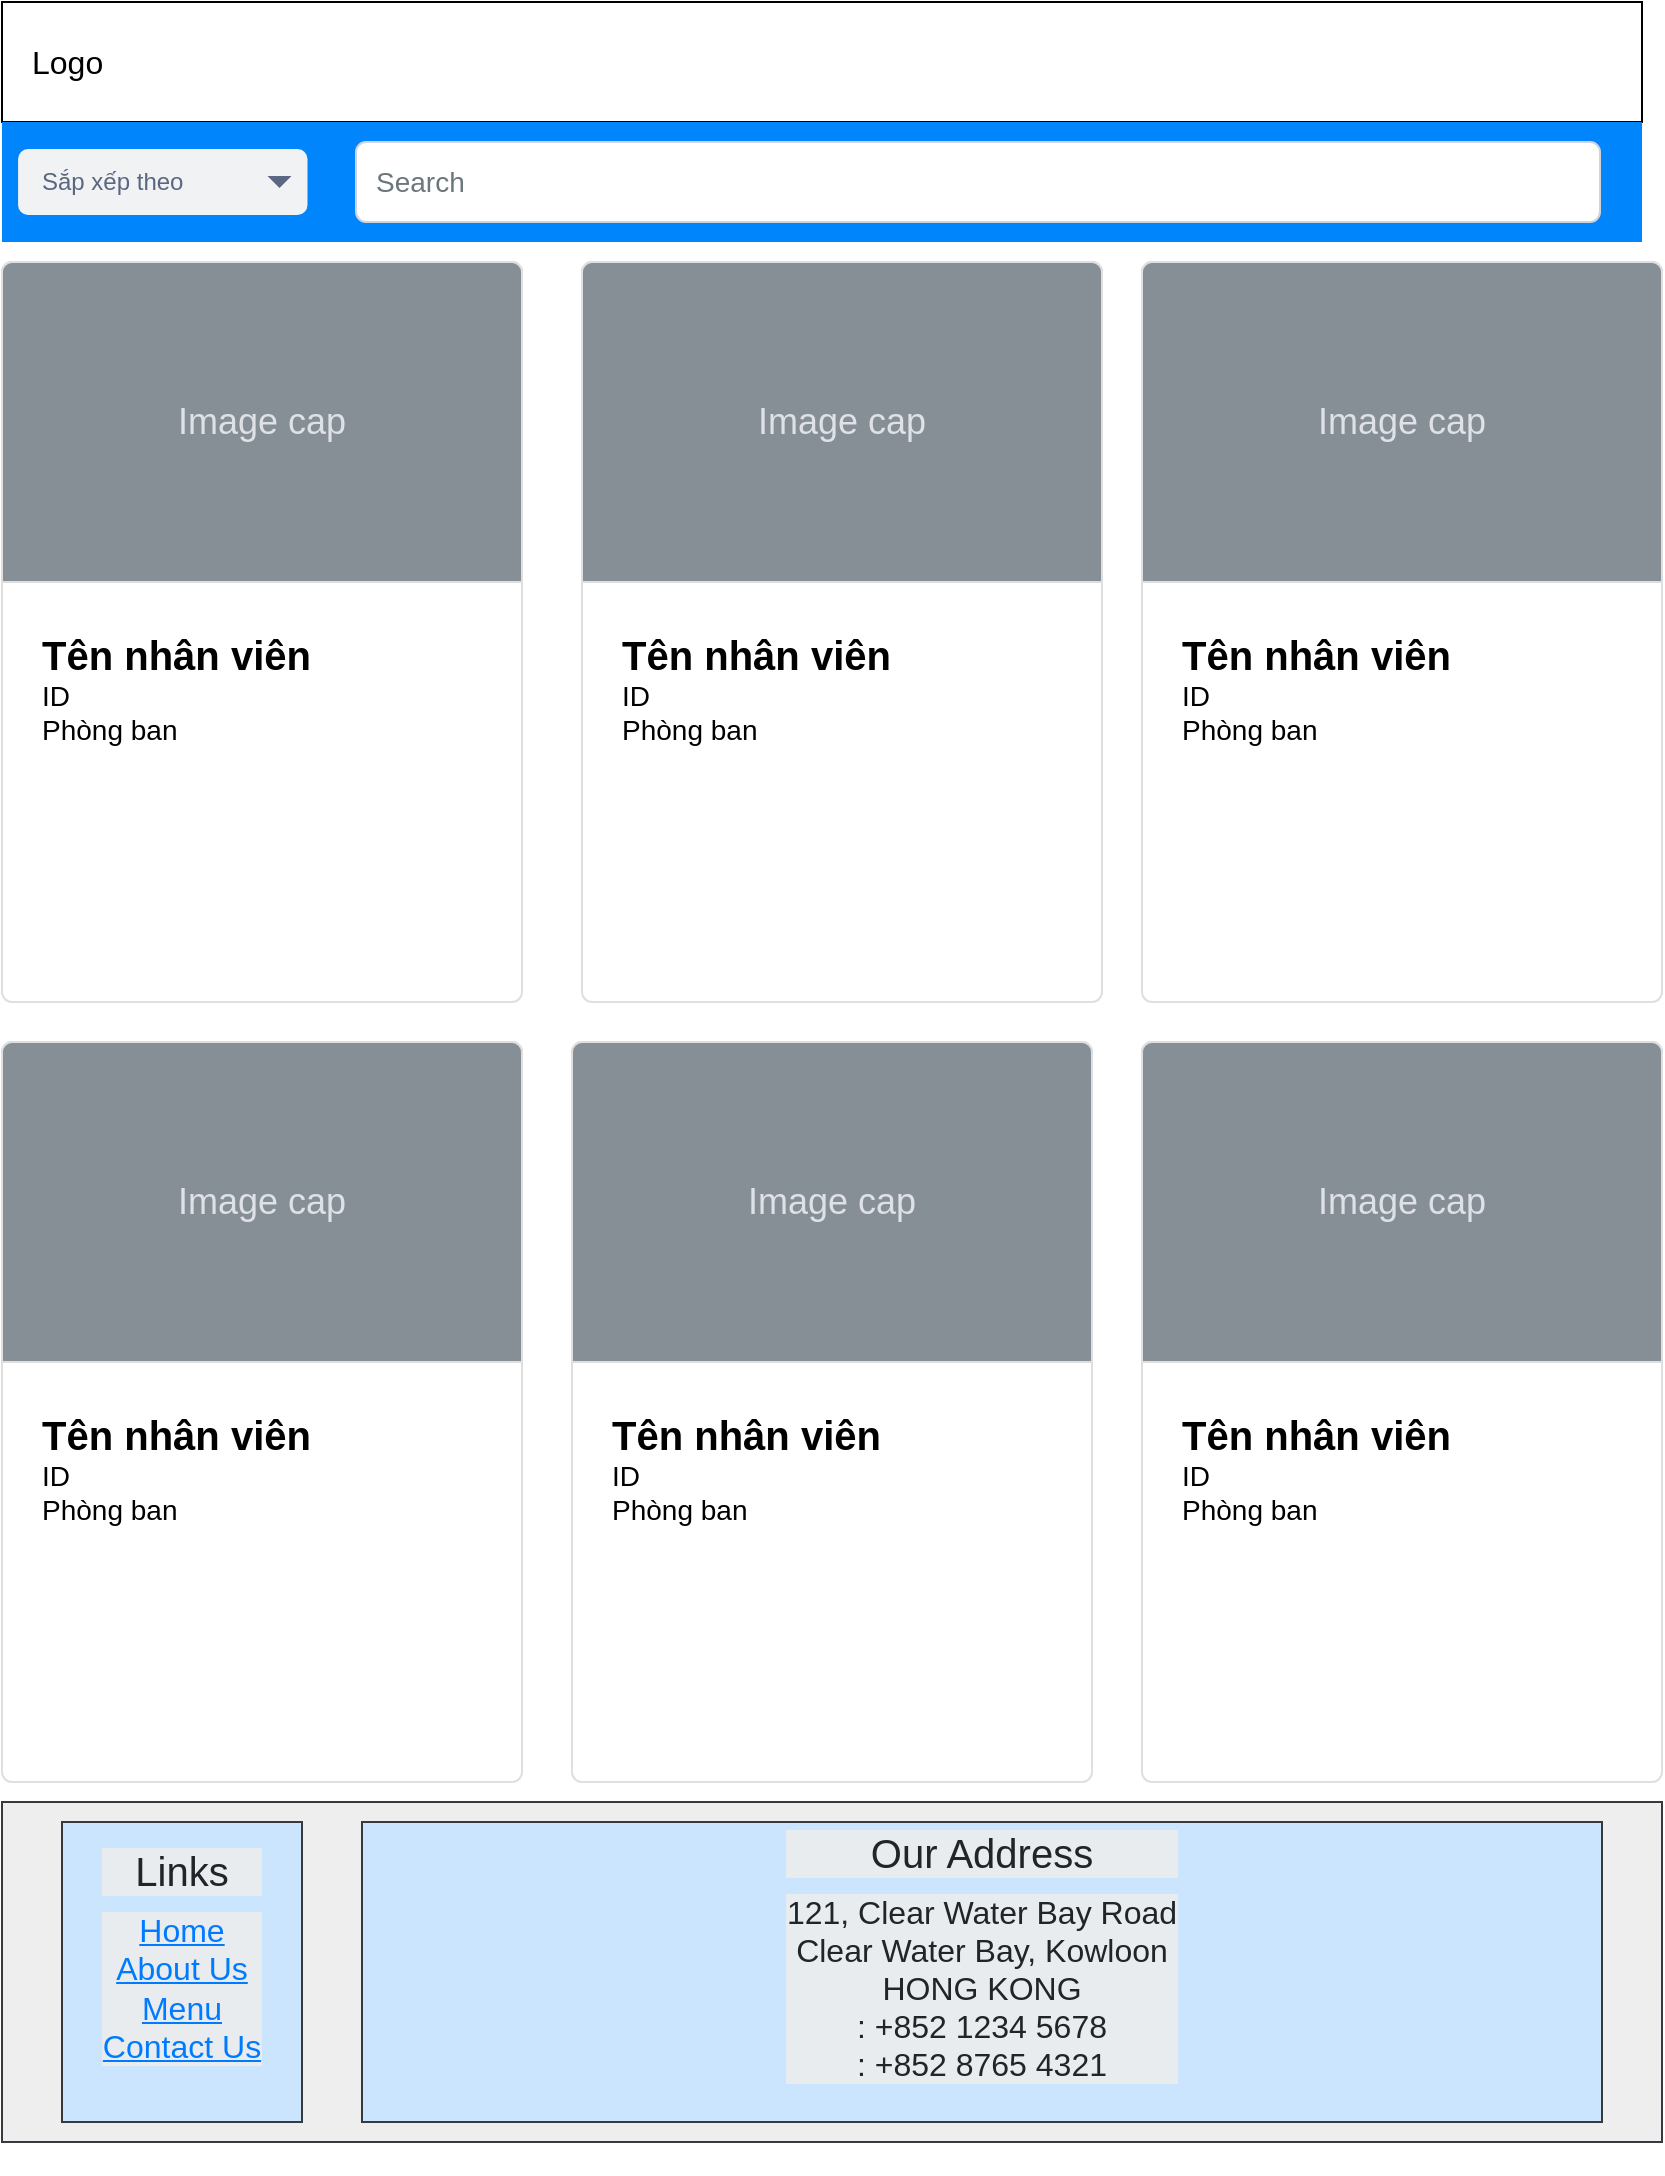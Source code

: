 <mxfile>
    <diagram id="17TiUcdI1liMfUoA8DAE" name="Nhân viên-page">
        <mxGraphModel dx="2021" dy="582" grid="1" gridSize="10" guides="1" tooltips="1" connect="1" arrows="1" fold="1" page="1" pageScale="1" pageWidth="850" pageHeight="1100" math="0" shadow="0">
            <root>
                <mxCell id="0"/>
                <mxCell id="1" parent="0"/>
                <mxCell id="12" value="" style="strokeWidth=1;shadow=0;dashed=0;align=center;html=1;shape=mxgraph.mockup.navigation.anchor;fontSize=17;fontColor=#008cff;fontStyle=1;" parent="1" vertex="1">
                    <mxGeometry x="260" y="130" width="60" height="30" as="geometry"/>
                </mxCell>
                <mxCell id="16" value="Logo" style="html=1;shadow=0;dashed=0;fontSize=16;align=left;spacing=15;" parent="1" vertex="1">
                    <mxGeometry x="-180" y="30" width="820" height="60" as="geometry"/>
                </mxCell>
                <mxCell id="17" value="Nhân viên" style="fillColor=none;strokeColor=none;fontSize=14;fontColor=#ffffff;align=center;" parent="16" vertex="1">
                    <mxGeometry width="70" height="40" relative="1" as="geometry">
                        <mxPoint x="70" y="10" as="offset"/>
                    </mxGeometry>
                </mxCell>
                <mxCell id="18" value="Phòng ban" style="fillColor=none;strokeColor=none;fontSize=14;fontColor=#FFFFFF;align=center;" parent="16" vertex="1">
                    <mxGeometry width="70" height="40" relative="1" as="geometry">
                        <mxPoint x="160" y="10" as="offset"/>
                    </mxGeometry>
                </mxCell>
                <mxCell id="19" value="Bảng lương" style="fillColor=none;strokeColor=none;fontSize=14;fontColor=#FFFFFF;align=center;spacingRight=0;" parent="16" vertex="1">
                    <mxGeometry width="80" height="40" relative="1" as="geometry">
                        <mxPoint x="240" y="10" as="offset"/>
                    </mxGeometry>
                </mxCell>
                <mxCell id="23" value="" style="html=1;shadow=0;dashed=0;fillColor=#0085FC;strokeColor=none;fontSize=16;fontColor=#ffffff;align=left;spacing=15;" vertex="1" parent="1">
                    <mxGeometry x="-180" y="90" width="820" height="60" as="geometry"/>
                </mxCell>
                <mxCell id="29" value="Search" style="html=1;shadow=0;dashed=0;shape=mxgraph.bootstrap.rrect;rSize=5;fontSize=14;fontColor=#6C767D;strokeColor=#CED4DA;fillColor=#ffffff;align=left;spacing=10;" vertex="1" parent="23">
                    <mxGeometry x="1" width="622" height="40" relative="1" as="geometry">
                        <mxPoint x="-643" y="10" as="offset"/>
                    </mxGeometry>
                </mxCell>
                <mxCell id="30" value="Sắp xếp theo" style="rounded=1;fillColor=#F1F2F4;strokeColor=none;html=1;fontColor=#596780;align=left;fontSize=12;spacingLeft=10;sketch=0;" vertex="1" parent="23">
                    <mxGeometry x="8.039" y="13.5" width="144.706" height="33" as="geometry"/>
                </mxCell>
                <mxCell id="31" value="" style="shape=triangle;direction=south;fillColor=#596780;strokeColor=none;html=1;sketch=0;" vertex="1" parent="30">
                    <mxGeometry x="1" y="0.5" width="12" height="6" relative="1" as="geometry">
                        <mxPoint x="-20" y="-3" as="offset"/>
                    </mxGeometry>
                </mxCell>
                <mxCell id="32" value="&lt;span style=&quot;font-size: 20px&quot;&gt;&lt;b&gt;Tên nhân viên&lt;br&gt;&lt;/b&gt;&lt;/span&gt;ID&lt;br&gt;Phòng ban" style="html=1;shadow=0;dashed=0;shape=mxgraph.bootstrap.rrect;rSize=5;strokeColor=#DFDFDF;html=1;whiteSpace=wrap;fillColor=#ffffff;fontColor=#000000;verticalAlign=top;align=left;spacing=20;spacingBottom=0;fontSize=14;spacingTop=160;" vertex="1" parent="1">
                    <mxGeometry width="260" height="370" relative="1" as="geometry">
                        <mxPoint x="-180" y="160" as="offset"/>
                    </mxGeometry>
                </mxCell>
                <mxCell id="33" value="Image cap" style="html=1;shadow=0;dashed=0;shape=mxgraph.bootstrap.topButton;rSize=5;perimeter=none;whiteSpace=wrap;fillColor=#868E96;strokeColor=#DFDFDF;fontColor=#DEE2E6;resizeWidth=1;fontSize=18;" vertex="1" parent="32">
                    <mxGeometry width="260" height="160" relative="1" as="geometry"/>
                </mxCell>
                <mxCell id="47" value="" style="rounded=0;whiteSpace=wrap;html=1;fillColor=#eeeeee;strokeColor=#36393d;" vertex="1" parent="1">
                    <mxGeometry x="-180" y="930" width="830" height="170" as="geometry"/>
                </mxCell>
                <mxCell id="48" value="&lt;h5 style=&quot;box-sizing: border-box ; margin-top: 0px ; margin-bottom: 0.5rem ; font-weight: 500 ; line-height: 1.2 ; font-size: 1.25rem ; color: rgb(33 , 37 , 41) ; font-family: , &amp;#34;blinkmacsystemfont&amp;#34; , &amp;#34;segoe ui&amp;#34; , &amp;#34;roboto&amp;#34; , &amp;#34;helvetica neue&amp;#34; , &amp;#34;arial&amp;#34; , &amp;#34;noto sans&amp;#34; , &amp;#34;liberation sans&amp;#34; , sans-serif , &amp;#34;apple color emoji&amp;#34; , &amp;#34;segoe ui emoji&amp;#34; , &amp;#34;segoe ui symbol&amp;#34; , &amp;#34;noto color emoji&amp;#34; ; background-color: rgb(233 , 236 , 239)&quot;&gt;Links&lt;/h5&gt;&lt;ul class=&quot;list-unstyled&quot; style=&quot;box-sizing: border-box ; margin-top: 0px ; margin-bottom: 1rem ; padding-left: 0px ; list-style: none ; color: rgb(33 , 37 , 41) ; font-family: , &amp;#34;blinkmacsystemfont&amp;#34; , &amp;#34;segoe ui&amp;#34; , &amp;#34;roboto&amp;#34; , &amp;#34;helvetica neue&amp;#34; , &amp;#34;arial&amp;#34; , &amp;#34;noto sans&amp;#34; , &amp;#34;liberation sans&amp;#34; , sans-serif , &amp;#34;apple color emoji&amp;#34; , &amp;#34;segoe ui emoji&amp;#34; , &amp;#34;segoe ui symbol&amp;#34; , &amp;#34;noto color emoji&amp;#34; ; font-size: 16px ; background-color: rgb(233 , 236 , 239)&quot;&gt;&lt;li style=&quot;box-sizing: border-box&quot;&gt;&lt;a href=&quot;http://localhost:3000/home&quot; style=&quot;box-sizing: border-box ; color: rgb(0 , 123 , 255) ; background-color: transparent&quot;&gt;Home&lt;/a&gt;&lt;/li&gt;&lt;li style=&quot;box-sizing: border-box&quot;&gt;&lt;a href=&quot;http://localhost:3000/aboutus&quot; style=&quot;box-sizing: border-box ; color: rgb(0 , 123 , 255) ; background-color: transparent&quot;&gt;About Us&lt;/a&gt;&lt;/li&gt;&lt;li style=&quot;box-sizing: border-box&quot;&gt;&lt;a href=&quot;http://localhost:3000/menu&quot; style=&quot;box-sizing: border-box ; color: rgb(0 , 123 , 255) ; background-color: transparent&quot;&gt;Menu&lt;/a&gt;&lt;/li&gt;&lt;li style=&quot;box-sizing: border-box&quot;&gt;&lt;a href=&quot;http://localhost:3000/contactus&quot; style=&quot;box-sizing: border-box ; color: rgb(0 , 123 , 255) ; background-color: transparent&quot;&gt;Contact Us&lt;/a&gt;&lt;/li&gt;&lt;/ul&gt;" style="rounded=0;whiteSpace=wrap;html=1;fillColor=#cce5ff;strokeColor=#36393d;" vertex="1" parent="1">
                    <mxGeometry x="-150" y="940" width="120" height="150" as="geometry"/>
                </mxCell>
                <mxCell id="49" value="&#10;&#10;&lt;h5 style=&quot;box-sizing: border-box; margin-top: 0px; margin-bottom: 0.5rem; font-weight: 500; line-height: 1.2; font-size: 1.25rem; color: rgb(33, 37, 41); font-style: normal; letter-spacing: normal; text-align: center; text-indent: 0px; text-transform: none; word-spacing: 0px; background-color: rgb(233, 236, 239);&quot;&gt;Our Address&lt;/h5&gt;&lt;address style=&quot;box-sizing: border-box; margin-bottom: 1rem; font-style: normal; line-height: inherit; color: rgb(33, 37, 41); font-size: 16px; font-weight: 400; letter-spacing: normal; text-align: center; text-indent: 0px; text-transform: none; word-spacing: 0px; background-color: rgb(233, 236, 239);&quot;&gt;121, Clear Water Bay Road&lt;br style=&quot;box-sizing: border-box&quot;&gt;Clear Water Bay, Kowloon&lt;br style=&quot;box-sizing: border-box&quot;&gt;HONG KONG&lt;br style=&quot;box-sizing: border-box&quot;&gt;&lt;i class=&quot;fa fa-phone fa-lg&quot; style=&quot;box-sizing: border-box ; font-size: 1.25em ; line-height: 0.05em ; vertical-align: -0.075em&quot;&gt;&lt;/i&gt;: +852 1234 5678&lt;br style=&quot;box-sizing: border-box&quot;&gt;&lt;i class=&quot;fa fa-fax fa-lg&quot; style=&quot;box-sizing: border-box ; font-size: 1.25em ; line-height: 0.05em ; vertical-align: -0.075em&quot;&gt;&lt;/i&gt;: +852 8765 4321&lt;/address&gt;&#10;&#10;" style="rounded=0;whiteSpace=wrap;html=1;fillColor=#cce5ff;strokeColor=#36393d;" vertex="1" parent="1">
                    <mxGeometry y="940" width="620" height="150" as="geometry"/>
                </mxCell>
                <mxCell id="gEO3absR99PD5u_wKUGM-49" value="&lt;span style=&quot;font-size: 20px&quot;&gt;&lt;b&gt;Tên nhân viên&lt;br&gt;&lt;/b&gt;&lt;/span&gt;ID&lt;br&gt;Phòng ban" style="html=1;shadow=0;dashed=0;shape=mxgraph.bootstrap.rrect;rSize=5;strokeColor=#DFDFDF;html=1;whiteSpace=wrap;fillColor=#ffffff;fontColor=#000000;verticalAlign=top;align=left;spacing=20;spacingBottom=0;fontSize=14;spacingTop=160;" vertex="1" parent="1">
                    <mxGeometry x="110" y="160" width="260" height="370" as="geometry"/>
                </mxCell>
                <mxCell id="gEO3absR99PD5u_wKUGM-50" value="Image cap" style="html=1;shadow=0;dashed=0;shape=mxgraph.bootstrap.topButton;rSize=5;perimeter=none;whiteSpace=wrap;fillColor=#868E96;strokeColor=#DFDFDF;fontColor=#DEE2E6;resizeWidth=1;fontSize=18;" vertex="1" parent="gEO3absR99PD5u_wKUGM-49">
                    <mxGeometry width="260" height="160" relative="1" as="geometry"/>
                </mxCell>
                <mxCell id="gEO3absR99PD5u_wKUGM-51" value="&lt;span style=&quot;font-size: 20px&quot;&gt;&lt;b&gt;Tên nhân viên&lt;br&gt;&lt;/b&gt;&lt;/span&gt;ID&lt;br&gt;Phòng ban" style="html=1;shadow=0;dashed=0;shape=mxgraph.bootstrap.rrect;rSize=5;strokeColor=#DFDFDF;html=1;whiteSpace=wrap;fillColor=#ffffff;fontColor=#000000;verticalAlign=top;align=left;spacing=20;spacingBottom=0;fontSize=14;spacingTop=160;" vertex="1" parent="1">
                    <mxGeometry x="390" y="160" width="260" height="370" as="geometry"/>
                </mxCell>
                <mxCell id="gEO3absR99PD5u_wKUGM-52" value="Image cap" style="html=1;shadow=0;dashed=0;shape=mxgraph.bootstrap.topButton;rSize=5;perimeter=none;whiteSpace=wrap;fillColor=#868E96;strokeColor=#DFDFDF;fontColor=#DEE2E6;resizeWidth=1;fontSize=18;" vertex="1" parent="gEO3absR99PD5u_wKUGM-51">
                    <mxGeometry width="260" height="160" relative="1" as="geometry"/>
                </mxCell>
                <mxCell id="gEO3absR99PD5u_wKUGM-53" value="&lt;span style=&quot;font-size: 20px&quot;&gt;&lt;b&gt;Tên nhân viên&lt;br&gt;&lt;/b&gt;&lt;/span&gt;ID&lt;br&gt;Phòng ban" style="html=1;shadow=0;dashed=0;shape=mxgraph.bootstrap.rrect;rSize=5;strokeColor=#DFDFDF;html=1;whiteSpace=wrap;fillColor=#ffffff;fontColor=#000000;verticalAlign=top;align=left;spacing=20;spacingBottom=0;fontSize=14;spacingTop=160;" vertex="1" parent="1">
                    <mxGeometry x="-180" y="550" width="260" height="370" as="geometry"/>
                </mxCell>
                <mxCell id="gEO3absR99PD5u_wKUGM-54" value="Image cap" style="html=1;shadow=0;dashed=0;shape=mxgraph.bootstrap.topButton;rSize=5;perimeter=none;whiteSpace=wrap;fillColor=#868E96;strokeColor=#DFDFDF;fontColor=#DEE2E6;resizeWidth=1;fontSize=18;" vertex="1" parent="gEO3absR99PD5u_wKUGM-53">
                    <mxGeometry width="260" height="160" relative="1" as="geometry"/>
                </mxCell>
                <mxCell id="gEO3absR99PD5u_wKUGM-55" value="&lt;span style=&quot;font-size: 20px&quot;&gt;&lt;b&gt;Tên nhân viên&lt;br&gt;&lt;/b&gt;&lt;/span&gt;ID&lt;br&gt;Phòng ban" style="html=1;shadow=0;dashed=0;shape=mxgraph.bootstrap.rrect;rSize=5;strokeColor=#DFDFDF;html=1;whiteSpace=wrap;fillColor=#ffffff;fontColor=#000000;verticalAlign=top;align=left;spacing=20;spacingBottom=0;fontSize=14;spacingTop=160;" vertex="1" parent="1">
                    <mxGeometry x="105" y="550" width="260" height="370" as="geometry"/>
                </mxCell>
                <mxCell id="gEO3absR99PD5u_wKUGM-56" value="Image cap" style="html=1;shadow=0;dashed=0;shape=mxgraph.bootstrap.topButton;rSize=5;perimeter=none;whiteSpace=wrap;fillColor=#868E96;strokeColor=#DFDFDF;fontColor=#DEE2E6;resizeWidth=1;fontSize=18;" vertex="1" parent="gEO3absR99PD5u_wKUGM-55">
                    <mxGeometry width="260" height="160" relative="1" as="geometry"/>
                </mxCell>
                <mxCell id="gEO3absR99PD5u_wKUGM-57" value="&lt;span style=&quot;font-size: 20px&quot;&gt;&lt;b&gt;Tên nhân viên&lt;br&gt;&lt;/b&gt;&lt;/span&gt;ID&lt;br&gt;Phòng ban" style="html=1;shadow=0;dashed=0;shape=mxgraph.bootstrap.rrect;rSize=5;strokeColor=#DFDFDF;html=1;whiteSpace=wrap;fillColor=#ffffff;fontColor=#000000;verticalAlign=top;align=left;spacing=20;spacingBottom=0;fontSize=14;spacingTop=160;" vertex="1" parent="1">
                    <mxGeometry x="390" y="550" width="260" height="370" as="geometry"/>
                </mxCell>
                <mxCell id="gEO3absR99PD5u_wKUGM-58" value="Image cap" style="html=1;shadow=0;dashed=0;shape=mxgraph.bootstrap.topButton;rSize=5;perimeter=none;whiteSpace=wrap;fillColor=#868E96;strokeColor=#DFDFDF;fontColor=#DEE2E6;resizeWidth=1;fontSize=18;" vertex="1" parent="gEO3absR99PD5u_wKUGM-57">
                    <mxGeometry width="260" height="160" relative="1" as="geometry"/>
                </mxCell>
            </root>
        </mxGraphModel>
    </diagram>
    <diagram id="fJXQ8wb4RPndDhVWZOaW" name="Phòng ban-page">
        <mxGraphModel dx="1904" dy="524" grid="1" gridSize="10" guides="1" tooltips="1" connect="1" arrows="1" fold="1" page="1" pageScale="1" pageWidth="850" pageHeight="1100" math="0" shadow="0">
            <root>
                <mxCell id="rc40N2USjCdUX6H5CnkW-0"/>
                <mxCell id="rc40N2USjCdUX6H5CnkW-1" parent="rc40N2USjCdUX6H5CnkW-0"/>
                <mxCell id="tTIFcQUEu4Zsf-WGmQC3-0" value="" style="strokeWidth=1;shadow=0;dashed=0;align=center;html=1;shape=mxgraph.mockup.navigation.anchor;fontSize=17;fontColor=#008cff;fontStyle=1;" vertex="1" parent="rc40N2USjCdUX6H5CnkW-1">
                    <mxGeometry x="260" y="130" width="60" height="30" as="geometry"/>
                </mxCell>
                <mxCell id="tTIFcQUEu4Zsf-WGmQC3-1" value="Logo" style="html=1;shadow=0;dashed=0;fontSize=16;align=left;spacing=15;" vertex="1" parent="rc40N2USjCdUX6H5CnkW-1">
                    <mxGeometry x="-180" y="70" width="820" height="60" as="geometry"/>
                </mxCell>
                <mxCell id="tTIFcQUEu4Zsf-WGmQC3-2" value="Nhân viên" style="fillColor=none;strokeColor=none;fontSize=14;fontColor=#ffffff;align=center;" vertex="1" parent="tTIFcQUEu4Zsf-WGmQC3-1">
                    <mxGeometry width="70" height="40" relative="1" as="geometry">
                        <mxPoint x="70" y="10" as="offset"/>
                    </mxGeometry>
                </mxCell>
                <mxCell id="tTIFcQUEu4Zsf-WGmQC3-3" value="Phòng ban" style="fillColor=none;strokeColor=none;fontSize=14;fontColor=#FFFFFF;align=center;" vertex="1" parent="tTIFcQUEu4Zsf-WGmQC3-1">
                    <mxGeometry width="70" height="40" relative="1" as="geometry">
                        <mxPoint x="160" y="10" as="offset"/>
                    </mxGeometry>
                </mxCell>
                <mxCell id="tTIFcQUEu4Zsf-WGmQC3-4" value="Bảng lương" style="fillColor=none;strokeColor=none;fontSize=14;fontColor=#FFFFFF;align=center;spacingRight=0;" vertex="1" parent="tTIFcQUEu4Zsf-WGmQC3-1">
                    <mxGeometry width="80" height="40" relative="1" as="geometry">
                        <mxPoint x="240" y="10" as="offset"/>
                    </mxGeometry>
                </mxCell>
                <mxCell id="tTIFcQUEu4Zsf-WGmQC3-22" value="" style="rounded=0;whiteSpace=wrap;html=1;fillColor=#eeeeee;strokeColor=#36393d;" vertex="1" parent="rc40N2USjCdUX6H5CnkW-1">
                    <mxGeometry x="-170" y="390" width="810" height="170" as="geometry"/>
                </mxCell>
                <mxCell id="tTIFcQUEu4Zsf-WGmQC3-23" value="&lt;h5 style=&quot;box-sizing: border-box ; margin-top: 0px ; margin-bottom: 0.5rem ; font-weight: 500 ; line-height: 1.2 ; font-size: 1.25rem ; color: rgb(33 , 37 , 41) ; font-family: , &amp;quot;blinkmacsystemfont&amp;quot; , &amp;quot;segoe ui&amp;quot; , &amp;quot;roboto&amp;quot; , &amp;quot;helvetica neue&amp;quot; , &amp;quot;arial&amp;quot; , &amp;quot;noto sans&amp;quot; , &amp;quot;liberation sans&amp;quot; , sans-serif , &amp;quot;apple color emoji&amp;quot; , &amp;quot;segoe ui emoji&amp;quot; , &amp;quot;segoe ui symbol&amp;quot; , &amp;quot;noto color emoji&amp;quot; ; background-color: rgb(233 , 236 , 239)&quot;&gt;Links&lt;/h5&gt;&lt;ul class=&quot;list-unstyled&quot; style=&quot;box-sizing: border-box ; margin-top: 0px ; margin-bottom: 1rem ; padding-left: 0px ; list-style: none ; color: rgb(33 , 37 , 41) ; font-family: , &amp;quot;blinkmacsystemfont&amp;quot; , &amp;quot;segoe ui&amp;quot; , &amp;quot;roboto&amp;quot; , &amp;quot;helvetica neue&amp;quot; , &amp;quot;arial&amp;quot; , &amp;quot;noto sans&amp;quot; , &amp;quot;liberation sans&amp;quot; , sans-serif , &amp;quot;apple color emoji&amp;quot; , &amp;quot;segoe ui emoji&amp;quot; , &amp;quot;segoe ui symbol&amp;quot; , &amp;quot;noto color emoji&amp;quot; ; font-size: 16px ; background-color: rgb(233 , 236 , 239)&quot;&gt;&lt;li style=&quot;box-sizing: border-box&quot;&gt;&lt;a href=&quot;http://localhost:3000/home&quot; style=&quot;box-sizing: border-box ; color: rgb(0 , 123 , 255) ; background-color: transparent&quot;&gt;Home&lt;/a&gt;&lt;/li&gt;&lt;li style=&quot;box-sizing: border-box&quot;&gt;&lt;a href=&quot;http://localhost:3000/aboutus&quot; style=&quot;box-sizing: border-box ; color: rgb(0 , 123 , 255) ; background-color: transparent&quot;&gt;About Us&lt;/a&gt;&lt;/li&gt;&lt;li style=&quot;box-sizing: border-box&quot;&gt;&lt;a href=&quot;http://localhost:3000/menu&quot; style=&quot;box-sizing: border-box ; color: rgb(0 , 123 , 255) ; background-color: transparent&quot;&gt;Menu&lt;/a&gt;&lt;/li&gt;&lt;li style=&quot;box-sizing: border-box&quot;&gt;&lt;a href=&quot;http://localhost:3000/contactus&quot; style=&quot;box-sizing: border-box ; color: rgb(0 , 123 , 255) ; background-color: transparent&quot;&gt;Contact Us&lt;/a&gt;&lt;/li&gt;&lt;/ul&gt;" style="rounded=0;whiteSpace=wrap;html=1;fillColor=#cce5ff;strokeColor=#36393d;" vertex="1" parent="rc40N2USjCdUX6H5CnkW-1">
                    <mxGeometry x="-140" y="400" width="120" height="150" as="geometry"/>
                </mxCell>
                <mxCell id="tTIFcQUEu4Zsf-WGmQC3-24" value="&#10;&#10;&lt;h5 style=&quot;box-sizing: border-box; margin-top: 0px; margin-bottom: 0.5rem; font-weight: 500; line-height: 1.2; font-size: 1.25rem; color: rgb(33, 37, 41); font-style: normal; letter-spacing: normal; text-align: center; text-indent: 0px; text-transform: none; word-spacing: 0px; background-color: rgb(233, 236, 239);&quot;&gt;Our Address&lt;/h5&gt;&lt;address style=&quot;box-sizing: border-box; margin-bottom: 1rem; font-style: normal; line-height: inherit; color: rgb(33, 37, 41); font-size: 16px; font-weight: 400; letter-spacing: normal; text-align: center; text-indent: 0px; text-transform: none; word-spacing: 0px; background-color: rgb(233, 236, 239);&quot;&gt;121, Clear Water Bay Road&lt;br style=&quot;box-sizing: border-box&quot;&gt;Clear Water Bay, Kowloon&lt;br style=&quot;box-sizing: border-box&quot;&gt;HONG KONG&lt;br style=&quot;box-sizing: border-box&quot;&gt;&lt;i class=&quot;fa fa-phone fa-lg&quot; style=&quot;box-sizing: border-box ; font-size: 1.25em ; line-height: 0.05em ; vertical-align: -0.075em&quot;&gt;&lt;/i&gt;: +852 1234 5678&lt;br style=&quot;box-sizing: border-box&quot;&gt;&lt;i class=&quot;fa fa-fax fa-lg&quot; style=&quot;box-sizing: border-box ; font-size: 1.25em ; line-height: 0.05em ; vertical-align: -0.075em&quot;&gt;&lt;/i&gt;: +852 8765 4321&lt;/address&gt;&#10;&#10;" style="rounded=0;whiteSpace=wrap;html=1;fillColor=#cce5ff;strokeColor=#36393d;" vertex="1" parent="rc40N2USjCdUX6H5CnkW-1">
                    <mxGeometry x="10" y="400" width="620" height="150" as="geometry"/>
                </mxCell>
                <mxCell id="tTIFcQUEu4Zsf-WGmQC3-26" value="&lt;span style=&quot;font-size: 20px&quot;&gt;&lt;b&gt;Phòng ban&lt;/b&gt;&lt;/span&gt;&lt;br style=&quot;font-size: 14px&quot;&gt;&lt;br style=&quot;font-size: 14px&quot;&gt;Số lượng nhân viên" style="html=1;shadow=0;dashed=0;shape=mxgraph.bootstrap.rrect;rSize=5;strokeColor=#DFDFDF;html=1;whiteSpace=wrap;fillColor=#FFFFFF;fontColor=#000000;align=left;verticalAlign=top;spacing=20;fontSize=14;" vertex="1" parent="rc40N2USjCdUX6H5CnkW-1">
                    <mxGeometry x="-170" y="160" width="260" height="90" as="geometry"/>
                </mxCell>
                <mxCell id="tTIFcQUEu4Zsf-WGmQC3-30" value="&lt;span style=&quot;font-size: 20px&quot;&gt;&lt;b&gt;Phòng ban&lt;/b&gt;&lt;/span&gt;&lt;br style=&quot;font-size: 14px&quot;&gt;&lt;br style=&quot;font-size: 14px&quot;&gt;Số lượng nhân viên" style="html=1;shadow=0;dashed=0;shape=mxgraph.bootstrap.rrect;rSize=5;strokeColor=#DFDFDF;html=1;whiteSpace=wrap;fillColor=#FFFFFF;fontColor=#000000;align=left;verticalAlign=top;spacing=20;fontSize=14;" vertex="1" parent="rc40N2USjCdUX6H5CnkW-1">
                    <mxGeometry x="110" y="160" width="260" height="90" as="geometry"/>
                </mxCell>
                <mxCell id="tTIFcQUEu4Zsf-WGmQC3-31" value="&lt;span style=&quot;font-size: 20px&quot;&gt;&lt;b&gt;Phòng ban&lt;/b&gt;&lt;/span&gt;&lt;br style=&quot;font-size: 14px&quot;&gt;&lt;br style=&quot;font-size: 14px&quot;&gt;Số lượng nhân viên" style="html=1;shadow=0;dashed=0;shape=mxgraph.bootstrap.rrect;rSize=5;strokeColor=#DFDFDF;html=1;whiteSpace=wrap;fillColor=#FFFFFF;fontColor=#000000;align=left;verticalAlign=top;spacing=20;fontSize=14;" vertex="1" parent="rc40N2USjCdUX6H5CnkW-1">
                    <mxGeometry x="390" y="160" width="260" height="90" as="geometry"/>
                </mxCell>
                <mxCell id="tTIFcQUEu4Zsf-WGmQC3-32" value="&lt;span style=&quot;font-size: 20px&quot;&gt;&lt;b&gt;Phòng ban&lt;/b&gt;&lt;/span&gt;&lt;br style=&quot;font-size: 14px&quot;&gt;&lt;br style=&quot;font-size: 14px&quot;&gt;Số lượng nhân viên" style="html=1;shadow=0;dashed=0;shape=mxgraph.bootstrap.rrect;rSize=5;strokeColor=#DFDFDF;html=1;whiteSpace=wrap;fillColor=#FFFFFF;fontColor=#000000;align=left;verticalAlign=top;spacing=20;fontSize=14;" vertex="1" parent="rc40N2USjCdUX6H5CnkW-1">
                    <mxGeometry x="-170" y="280" width="260" height="90" as="geometry"/>
                </mxCell>
                <mxCell id="tTIFcQUEu4Zsf-WGmQC3-33" value="&lt;span style=&quot;font-size: 20px&quot;&gt;&lt;b&gt;Phòng ban&lt;/b&gt;&lt;/span&gt;&lt;br style=&quot;font-size: 14px&quot;&gt;&lt;br style=&quot;font-size: 14px&quot;&gt;Số lượng nhân viên" style="html=1;shadow=0;dashed=0;shape=mxgraph.bootstrap.rrect;rSize=5;strokeColor=#DFDFDF;html=1;whiteSpace=wrap;fillColor=#FFFFFF;fontColor=#000000;align=left;verticalAlign=top;spacing=20;fontSize=14;" vertex="1" parent="rc40N2USjCdUX6H5CnkW-1">
                    <mxGeometry x="110" y="270" width="260" height="90" as="geometry"/>
                </mxCell>
                <mxCell id="tTIFcQUEu4Zsf-WGmQC3-34" value="&lt;span style=&quot;font-size: 20px&quot;&gt;&lt;b&gt;Phòng ban&lt;/b&gt;&lt;/span&gt;&lt;br style=&quot;font-size: 14px&quot;&gt;&lt;br style=&quot;font-size: 14px&quot;&gt;Số lượng nhân viên" style="html=1;shadow=0;dashed=0;shape=mxgraph.bootstrap.rrect;rSize=5;strokeColor=#DFDFDF;html=1;whiteSpace=wrap;fillColor=#FFFFFF;fontColor=#000000;align=left;verticalAlign=top;spacing=20;fontSize=14;" vertex="1" parent="rc40N2USjCdUX6H5CnkW-1">
                    <mxGeometry x="390" y="280" width="260" height="90" as="geometry"/>
                </mxCell>
            </root>
        </mxGraphModel>
    </diagram>
    <diagram id="4bFf5m-DRRRYK1k9WogU" name="Bảng lương-page">
        <mxGraphModel dx="1904" dy="524" grid="1" gridSize="10" guides="1" tooltips="1" connect="1" arrows="1" fold="1" page="1" pageScale="1" pageWidth="850" pageHeight="1100" math="0" shadow="0">
            <root>
                <mxCell id="gmg5BCWIi-TtwHR6zI9p-0"/>
                <mxCell id="gmg5BCWIi-TtwHR6zI9p-1" parent="gmg5BCWIi-TtwHR6zI9p-0"/>
                <mxCell id="_84IPrwaOWKIDWkr8ldM-0" value="" style="strokeWidth=1;shadow=0;dashed=0;align=center;html=1;shape=mxgraph.mockup.navigation.anchor;fontSize=17;fontColor=#008cff;fontStyle=1;" vertex="1" parent="gmg5BCWIi-TtwHR6zI9p-1">
                    <mxGeometry x="260" y="130" width="60" height="30" as="geometry"/>
                </mxCell>
                <mxCell id="_84IPrwaOWKIDWkr8ldM-1" value="Logo" style="html=1;shadow=0;dashed=0;fontSize=16;align=left;spacing=15;" vertex="1" parent="gmg5BCWIi-TtwHR6zI9p-1">
                    <mxGeometry x="-180" y="30" width="820" height="60" as="geometry"/>
                </mxCell>
                <mxCell id="_84IPrwaOWKIDWkr8ldM-2" value="Nhân viên" style="fillColor=none;strokeColor=none;fontSize=14;fontColor=#ffffff;align=center;" vertex="1" parent="_84IPrwaOWKIDWkr8ldM-1">
                    <mxGeometry width="70" height="40" relative="1" as="geometry">
                        <mxPoint x="70" y="10" as="offset"/>
                    </mxGeometry>
                </mxCell>
                <mxCell id="_84IPrwaOWKIDWkr8ldM-3" value="Phòng ban" style="fillColor=none;strokeColor=none;fontSize=14;fontColor=#FFFFFF;align=center;" vertex="1" parent="_84IPrwaOWKIDWkr8ldM-1">
                    <mxGeometry width="70" height="40" relative="1" as="geometry">
                        <mxPoint x="160" y="10" as="offset"/>
                    </mxGeometry>
                </mxCell>
                <mxCell id="_84IPrwaOWKIDWkr8ldM-4" value="Bảng lương" style="fillColor=none;strokeColor=none;fontSize=14;fontColor=#FFFFFF;align=center;spacingRight=0;" vertex="1" parent="_84IPrwaOWKIDWkr8ldM-1">
                    <mxGeometry width="80" height="40" relative="1" as="geometry">
                        <mxPoint x="240" y="10" as="offset"/>
                    </mxGeometry>
                </mxCell>
                <mxCell id="_84IPrwaOWKIDWkr8ldM-5" value="" style="html=1;shadow=0;dashed=0;fillColor=#0085FC;strokeColor=none;fontSize=16;fontColor=#ffffff;align=left;spacing=15;" vertex="1" parent="gmg5BCWIi-TtwHR6zI9p-1">
                    <mxGeometry x="-180" y="90" width="820" height="60" as="geometry"/>
                </mxCell>
                <mxCell id="_84IPrwaOWKIDWkr8ldM-7" value="Sắp xếp Id" style="rounded=1;fillColor=#F1F2F4;strokeColor=none;html=1;fontColor=#596780;align=left;fontSize=12;spacingLeft=10;sketch=0;" vertex="1" parent="_84IPrwaOWKIDWkr8ldM-5">
                    <mxGeometry x="8.039" y="13.5" width="144.706" height="33" as="geometry"/>
                </mxCell>
                <mxCell id="_84IPrwaOWKIDWkr8ldM-8" value="" style="shape=triangle;direction=south;fillColor=#596780;strokeColor=none;html=1;sketch=0;" vertex="1" parent="_84IPrwaOWKIDWkr8ldM-7">
                    <mxGeometry x="1" y="0.5" width="12" height="6" relative="1" as="geometry">
                        <mxPoint x="-20" y="-3" as="offset"/>
                    </mxGeometry>
                </mxCell>
                <mxCell id="_84IPrwaOWKIDWkr8ldM-11" value="" style="rounded=0;whiteSpace=wrap;html=1;fillColor=#eeeeee;strokeColor=#36393d;" vertex="1" parent="gmg5BCWIi-TtwHR6zI9p-1">
                    <mxGeometry x="-180" y="970" width="830" height="170" as="geometry"/>
                </mxCell>
                <mxCell id="_84IPrwaOWKIDWkr8ldM-12" value="&lt;h5 style=&quot;box-sizing: border-box ; margin-top: 0px ; margin-bottom: 0.5rem ; font-weight: 500 ; line-height: 1.2 ; font-size: 1.25rem ; color: rgb(33 , 37 , 41) ; font-family: , &amp;quot;blinkmacsystemfont&amp;quot; , &amp;quot;segoe ui&amp;quot; , &amp;quot;roboto&amp;quot; , &amp;quot;helvetica neue&amp;quot; , &amp;quot;arial&amp;quot; , &amp;quot;noto sans&amp;quot; , &amp;quot;liberation sans&amp;quot; , sans-serif , &amp;quot;apple color emoji&amp;quot; , &amp;quot;segoe ui emoji&amp;quot; , &amp;quot;segoe ui symbol&amp;quot; , &amp;quot;noto color emoji&amp;quot; ; background-color: rgb(233 , 236 , 239)&quot;&gt;Links&lt;/h5&gt;&lt;ul class=&quot;list-unstyled&quot; style=&quot;box-sizing: border-box ; margin-top: 0px ; margin-bottom: 1rem ; padding-left: 0px ; list-style: none ; color: rgb(33 , 37 , 41) ; font-family: , &amp;quot;blinkmacsystemfont&amp;quot; , &amp;quot;segoe ui&amp;quot; , &amp;quot;roboto&amp;quot; , &amp;quot;helvetica neue&amp;quot; , &amp;quot;arial&amp;quot; , &amp;quot;noto sans&amp;quot; , &amp;quot;liberation sans&amp;quot; , sans-serif , &amp;quot;apple color emoji&amp;quot; , &amp;quot;segoe ui emoji&amp;quot; , &amp;quot;segoe ui symbol&amp;quot; , &amp;quot;noto color emoji&amp;quot; ; font-size: 16px ; background-color: rgb(233 , 236 , 239)&quot;&gt;&lt;li style=&quot;box-sizing: border-box&quot;&gt;&lt;a href=&quot;http://localhost:3000/home&quot; style=&quot;box-sizing: border-box ; color: rgb(0 , 123 , 255) ; background-color: transparent&quot;&gt;Home&lt;/a&gt;&lt;/li&gt;&lt;li style=&quot;box-sizing: border-box&quot;&gt;&lt;a href=&quot;http://localhost:3000/aboutus&quot; style=&quot;box-sizing: border-box ; color: rgb(0 , 123 , 255) ; background-color: transparent&quot;&gt;About Us&lt;/a&gt;&lt;/li&gt;&lt;li style=&quot;box-sizing: border-box&quot;&gt;&lt;a href=&quot;http://localhost:3000/menu&quot; style=&quot;box-sizing: border-box ; color: rgb(0 , 123 , 255) ; background-color: transparent&quot;&gt;Menu&lt;/a&gt;&lt;/li&gt;&lt;li style=&quot;box-sizing: border-box&quot;&gt;&lt;a href=&quot;http://localhost:3000/contactus&quot; style=&quot;box-sizing: border-box ; color: rgb(0 , 123 , 255) ; background-color: transparent&quot;&gt;Contact Us&lt;/a&gt;&lt;/li&gt;&lt;/ul&gt;" style="rounded=0;whiteSpace=wrap;html=1;fillColor=#cce5ff;strokeColor=#36393d;" vertex="1" parent="gmg5BCWIi-TtwHR6zI9p-1">
                    <mxGeometry x="-150" y="980" width="120" height="150" as="geometry"/>
                </mxCell>
                <mxCell id="_84IPrwaOWKIDWkr8ldM-13" value="&#10;&#10;&lt;h5 style=&quot;box-sizing: border-box; margin-top: 0px; margin-bottom: 0.5rem; font-weight: 500; line-height: 1.2; font-size: 1.25rem; color: rgb(33, 37, 41); font-style: normal; letter-spacing: normal; text-align: center; text-indent: 0px; text-transform: none; word-spacing: 0px; background-color: rgb(233, 236, 239);&quot;&gt;Our Address&lt;/h5&gt;&lt;address style=&quot;box-sizing: border-box; margin-bottom: 1rem; font-style: normal; line-height: inherit; color: rgb(33, 37, 41); font-size: 16px; font-weight: 400; letter-spacing: normal; text-align: center; text-indent: 0px; text-transform: none; word-spacing: 0px; background-color: rgb(233, 236, 239);&quot;&gt;121, Clear Water Bay Road&lt;br style=&quot;box-sizing: border-box&quot;&gt;Clear Water Bay, Kowloon&lt;br style=&quot;box-sizing: border-box&quot;&gt;HONG KONG&lt;br style=&quot;box-sizing: border-box&quot;&gt;&lt;i class=&quot;fa fa-phone fa-lg&quot; style=&quot;box-sizing: border-box ; font-size: 1.25em ; line-height: 0.05em ; vertical-align: -0.075em&quot;&gt;&lt;/i&gt;: +852 1234 5678&lt;br style=&quot;box-sizing: border-box&quot;&gt;&lt;i class=&quot;fa fa-fax fa-lg&quot; style=&quot;box-sizing: border-box ; font-size: 1.25em ; line-height: 0.05em ; vertical-align: -0.075em&quot;&gt;&lt;/i&gt;: +852 8765 4321&lt;/address&gt;&#10;&#10;" style="rounded=0;whiteSpace=wrap;html=1;fillColor=#cce5ff;strokeColor=#36393d;" vertex="1" parent="gmg5BCWIi-TtwHR6zI9p-1">
                    <mxGeometry y="980" width="620" height="150" as="geometry"/>
                </mxCell>
                <mxCell id="hNygLr2GsycUsiXRxhwP-0" value="&#10;&#10;&lt;div class=&quot;card-title&quot; style=&quot;box-sizing: border-box; margin-bottom: 0.75rem; color: rgb(33, 37, 41); font-size: 16px; font-style: normal; font-weight: 400; letter-spacing: normal; text-align: center; text-indent: 0px; text-transform: none; word-spacing: 0px; background-color: rgb(255, 255, 255);&quot;&gt;Họ và tên:&lt;h3 style=&quot;box-sizing: border-box ; margin-top: 0px ; margin-bottom: 0.5rem ; font-weight: 500 ; line-height: 1.2 ; font-size: 1.75rem&quot;&gt;Nguyễn Văn A&lt;/h3&gt;&lt;/div&gt;&lt;div class=&quot;card-title&quot; style=&quot;box-sizing: border-box; margin-bottom: 0.75rem; color: rgb(33, 37, 41); font-size: 16px; font-style: normal; font-weight: 400; letter-spacing: normal; text-align: center; text-indent: 0px; text-transform: none; word-spacing: 0px; background-color: rgb(255, 255, 255);&quot;&gt;Mã số nhân viên:&lt;h4 style=&quot;box-sizing: border-box ; margin-top: 0px ; margin-bottom: 0.5rem ; font-weight: 500 ; line-height: 1.2 ; font-size: 1.5rem&quot;&gt;2&lt;/h4&gt;&lt;/div&gt;&lt;div class=&quot;card-title&quot; style=&quot;box-sizing: border-box; margin-bottom: 0.75rem; color: rgb(33, 37, 41); font-size: 16px; font-style: normal; font-weight: 400; letter-spacing: normal; text-align: center; text-indent: 0px; text-transform: none; word-spacing: 0px; background-color: rgb(255, 255, 255);&quot;&gt;Ngày sinh:&lt;span&gt;&amp;nbsp;&lt;/span&gt;01,01,1999&lt;/div&gt;&lt;div class=&quot;card-title&quot; style=&quot;box-sizing: border-box; margin-bottom: 0.75rem; color: rgb(33, 37, 41); font-size: 16px; font-style: normal; font-weight: 400; letter-spacing: normal; text-align: center; text-indent: 0px; text-transform: none; word-spacing: 0px; background-color: rgb(255, 255, 255);&quot;&gt;Ngày vào công ty:&lt;span&gt;&amp;nbsp;&lt;/span&gt;30,04,2019&lt;/div&gt;&lt;div class=&quot;card-title&quot; style=&quot;box-sizing: border-box; margin-bottom: 0.75rem; color: rgb(33, 37, 41); font-size: 16px; font-style: normal; font-weight: 400; letter-spacing: normal; text-align: center; text-indent: 0px; text-transform: none; word-spacing: 0px; background-color: rgb(255, 255, 255);&quot;&gt;Phòng ban:&lt;span&gt;&amp;nbsp;&lt;/span&gt;Sale&lt;/div&gt;&lt;div class=&quot;card-title&quot; style=&quot;box-sizing: border-box; margin-bottom: 0.75rem; color: rgb(33, 37, 41); font-size: 16px; font-style: normal; font-weight: 400; letter-spacing: normal; text-align: center; text-indent: 0px; text-transform: none; word-spacing: 0px; background-color: rgb(255, 255, 255);&quot;&gt;Số ngày nghĩ còn lại:&lt;span&gt;&amp;nbsp;&lt;/span&gt;1&lt;/div&gt;&lt;div class=&quot;card-title&quot; style=&quot;box-sizing: border-box; margin-bottom: 0.75rem; color: rgb(33, 37, 41); font-size: 16px; font-style: normal; font-weight: 400; letter-spacing: normal; text-align: center; text-indent: 0px; text-transform: none; word-spacing: 0px; background-color: rgb(255, 255, 255);&quot;&gt;Số ngày đã làm thêm:&lt;span&gt;&amp;nbsp;&lt;/span&gt;1&lt;/div&gt;&lt;br style=&quot;box-sizing: border-box; color: rgb(33, 37, 41); font-size: 16px; font-style: normal; font-weight: 400; letter-spacing: normal; text-align: center; text-indent: 0px; text-transform: none; word-spacing: 0px; background-color: rgb(255, 255, 255);&quot;&gt;&lt;div class=&quot;card-title&quot; style=&quot;box-sizing: border-box; margin-bottom: 0.75rem; color: rgb(33, 37, 41); font-size: 16px; font-style: normal; font-weight: 400; letter-spacing: normal; text-align: center; text-indent: 0px; text-transform: none; word-spacing: 0px; background-color: rgb(255, 255, 255);&quot;&gt;Lương:&lt;span&gt;&amp;nbsp;&lt;/span&gt;3500000&lt;/div&gt;&#10;&#10;" style="html=1;shadow=0;dashed=0;shape=mxgraph.bootstrap.rrect;rSize=5;strokeColor=#DFDFDF;html=1;whiteSpace=wrap;fillColor=#FFFFFF;fontColor=#000000;align=left;verticalAlign=top;spacing=20;fontSize=14;" vertex="1" parent="gmg5BCWIi-TtwHR6zI9p-1">
                    <mxGeometry x="-170" y="170" width="260" height="390" as="geometry"/>
                </mxCell>
                <mxCell id="hNygLr2GsycUsiXRxhwP-1" value="&#10;&#10;&lt;div class=&quot;card-title&quot; style=&quot;box-sizing: border-box; margin-bottom: 0.75rem; color: rgb(33, 37, 41); font-size: 16px; font-style: normal; font-weight: 400; letter-spacing: normal; text-align: center; text-indent: 0px; text-transform: none; word-spacing: 0px; background-color: rgb(255, 255, 255);&quot;&gt;Họ và tên:&lt;h3 style=&quot;box-sizing: border-box ; margin-top: 0px ; margin-bottom: 0.5rem ; font-weight: 500 ; line-height: 1.2 ; font-size: 1.75rem&quot;&gt;Nguyễn Văn A&lt;/h3&gt;&lt;/div&gt;&lt;div class=&quot;card-title&quot; style=&quot;box-sizing: border-box; margin-bottom: 0.75rem; color: rgb(33, 37, 41); font-size: 16px; font-style: normal; font-weight: 400; letter-spacing: normal; text-align: center; text-indent: 0px; text-transform: none; word-spacing: 0px; background-color: rgb(255, 255, 255);&quot;&gt;Mã số nhân viên:&lt;h4 style=&quot;box-sizing: border-box ; margin-top: 0px ; margin-bottom: 0.5rem ; font-weight: 500 ; line-height: 1.2 ; font-size: 1.5rem&quot;&gt;2&lt;/h4&gt;&lt;/div&gt;&lt;div class=&quot;card-title&quot; style=&quot;box-sizing: border-box; margin-bottom: 0.75rem; color: rgb(33, 37, 41); font-size: 16px; font-style: normal; font-weight: 400; letter-spacing: normal; text-align: center; text-indent: 0px; text-transform: none; word-spacing: 0px; background-color: rgb(255, 255, 255);&quot;&gt;Ngày sinh:&lt;span&gt;&amp;nbsp;&lt;/span&gt;01,01,1999&lt;/div&gt;&lt;div class=&quot;card-title&quot; style=&quot;box-sizing: border-box; margin-bottom: 0.75rem; color: rgb(33, 37, 41); font-size: 16px; font-style: normal; font-weight: 400; letter-spacing: normal; text-align: center; text-indent: 0px; text-transform: none; word-spacing: 0px; background-color: rgb(255, 255, 255);&quot;&gt;Ngày vào công ty:&lt;span&gt;&amp;nbsp;&lt;/span&gt;30,04,2019&lt;/div&gt;&lt;div class=&quot;card-title&quot; style=&quot;box-sizing: border-box; margin-bottom: 0.75rem; color: rgb(33, 37, 41); font-size: 16px; font-style: normal; font-weight: 400; letter-spacing: normal; text-align: center; text-indent: 0px; text-transform: none; word-spacing: 0px; background-color: rgb(255, 255, 255);&quot;&gt;Phòng ban:&lt;span&gt;&amp;nbsp;&lt;/span&gt;Sale&lt;/div&gt;&lt;div class=&quot;card-title&quot; style=&quot;box-sizing: border-box; margin-bottom: 0.75rem; color: rgb(33, 37, 41); font-size: 16px; font-style: normal; font-weight: 400; letter-spacing: normal; text-align: center; text-indent: 0px; text-transform: none; word-spacing: 0px; background-color: rgb(255, 255, 255);&quot;&gt;Số ngày nghĩ còn lại:&lt;span&gt;&amp;nbsp;&lt;/span&gt;1&lt;/div&gt;&lt;div class=&quot;card-title&quot; style=&quot;box-sizing: border-box; margin-bottom: 0.75rem; color: rgb(33, 37, 41); font-size: 16px; font-style: normal; font-weight: 400; letter-spacing: normal; text-align: center; text-indent: 0px; text-transform: none; word-spacing: 0px; background-color: rgb(255, 255, 255);&quot;&gt;Số ngày đã làm thêm:&lt;span&gt;&amp;nbsp;&lt;/span&gt;1&lt;/div&gt;&lt;br style=&quot;box-sizing: border-box; color: rgb(33, 37, 41); font-size: 16px; font-style: normal; font-weight: 400; letter-spacing: normal; text-align: center; text-indent: 0px; text-transform: none; word-spacing: 0px; background-color: rgb(255, 255, 255);&quot;&gt;&lt;div class=&quot;card-title&quot; style=&quot;box-sizing: border-box; margin-bottom: 0.75rem; color: rgb(33, 37, 41); font-size: 16px; font-style: normal; font-weight: 400; letter-spacing: normal; text-align: center; text-indent: 0px; text-transform: none; word-spacing: 0px; background-color: rgb(255, 255, 255);&quot;&gt;Lương:&lt;span&gt;&amp;nbsp;&lt;/span&gt;3500000&lt;/div&gt;&#10;&#10;" style="html=1;shadow=0;dashed=0;shape=mxgraph.bootstrap.rrect;rSize=5;strokeColor=#DFDFDF;html=1;whiteSpace=wrap;fillColor=#FFFFFF;fontColor=#000000;align=left;verticalAlign=top;spacing=20;fontSize=14;" vertex="1" parent="gmg5BCWIi-TtwHR6zI9p-1">
                    <mxGeometry x="110" y="170" width="260" height="390" as="geometry"/>
                </mxCell>
                <mxCell id="hNygLr2GsycUsiXRxhwP-2" value="&#10;&#10;&lt;div class=&quot;card-title&quot; style=&quot;box-sizing: border-box; margin-bottom: 0.75rem; color: rgb(33, 37, 41); font-size: 16px; font-style: normal; font-weight: 400; letter-spacing: normal; text-align: center; text-indent: 0px; text-transform: none; word-spacing: 0px; background-color: rgb(255, 255, 255);&quot;&gt;Họ và tên:&lt;h3 style=&quot;box-sizing: border-box ; margin-top: 0px ; margin-bottom: 0.5rem ; font-weight: 500 ; line-height: 1.2 ; font-size: 1.75rem&quot;&gt;Nguyễn Văn A&lt;/h3&gt;&lt;/div&gt;&lt;div class=&quot;card-title&quot; style=&quot;box-sizing: border-box; margin-bottom: 0.75rem; color: rgb(33, 37, 41); font-size: 16px; font-style: normal; font-weight: 400; letter-spacing: normal; text-align: center; text-indent: 0px; text-transform: none; word-spacing: 0px; background-color: rgb(255, 255, 255);&quot;&gt;Mã số nhân viên:&lt;h4 style=&quot;box-sizing: border-box ; margin-top: 0px ; margin-bottom: 0.5rem ; font-weight: 500 ; line-height: 1.2 ; font-size: 1.5rem&quot;&gt;2&lt;/h4&gt;&lt;/div&gt;&lt;div class=&quot;card-title&quot; style=&quot;box-sizing: border-box; margin-bottom: 0.75rem; color: rgb(33, 37, 41); font-size: 16px; font-style: normal; font-weight: 400; letter-spacing: normal; text-align: center; text-indent: 0px; text-transform: none; word-spacing: 0px; background-color: rgb(255, 255, 255);&quot;&gt;Ngày sinh:&lt;span&gt;&amp;nbsp;&lt;/span&gt;01,01,1999&lt;/div&gt;&lt;div class=&quot;card-title&quot; style=&quot;box-sizing: border-box; margin-bottom: 0.75rem; color: rgb(33, 37, 41); font-size: 16px; font-style: normal; font-weight: 400; letter-spacing: normal; text-align: center; text-indent: 0px; text-transform: none; word-spacing: 0px; background-color: rgb(255, 255, 255);&quot;&gt;Ngày vào công ty:&lt;span&gt;&amp;nbsp;&lt;/span&gt;30,04,2019&lt;/div&gt;&lt;div class=&quot;card-title&quot; style=&quot;box-sizing: border-box; margin-bottom: 0.75rem; color: rgb(33, 37, 41); font-size: 16px; font-style: normal; font-weight: 400; letter-spacing: normal; text-align: center; text-indent: 0px; text-transform: none; word-spacing: 0px; background-color: rgb(255, 255, 255);&quot;&gt;Phòng ban:&lt;span&gt;&amp;nbsp;&lt;/span&gt;Sale&lt;/div&gt;&lt;div class=&quot;card-title&quot; style=&quot;box-sizing: border-box; margin-bottom: 0.75rem; color: rgb(33, 37, 41); font-size: 16px; font-style: normal; font-weight: 400; letter-spacing: normal; text-align: center; text-indent: 0px; text-transform: none; word-spacing: 0px; background-color: rgb(255, 255, 255);&quot;&gt;Số ngày nghĩ còn lại:&lt;span&gt;&amp;nbsp;&lt;/span&gt;1&lt;/div&gt;&lt;div class=&quot;card-title&quot; style=&quot;box-sizing: border-box; margin-bottom: 0.75rem; color: rgb(33, 37, 41); font-size: 16px; font-style: normal; font-weight: 400; letter-spacing: normal; text-align: center; text-indent: 0px; text-transform: none; word-spacing: 0px; background-color: rgb(255, 255, 255);&quot;&gt;Số ngày đã làm thêm:&lt;span&gt;&amp;nbsp;&lt;/span&gt;1&lt;/div&gt;&lt;br style=&quot;box-sizing: border-box; color: rgb(33, 37, 41); font-size: 16px; font-style: normal; font-weight: 400; letter-spacing: normal; text-align: center; text-indent: 0px; text-transform: none; word-spacing: 0px; background-color: rgb(255, 255, 255);&quot;&gt;&lt;div class=&quot;card-title&quot; style=&quot;box-sizing: border-box; margin-bottom: 0.75rem; color: rgb(33, 37, 41); font-size: 16px; font-style: normal; font-weight: 400; letter-spacing: normal; text-align: center; text-indent: 0px; text-transform: none; word-spacing: 0px; background-color: rgb(255, 255, 255);&quot;&gt;Lương:&lt;span&gt;&amp;nbsp;&lt;/span&gt;3500000&lt;/div&gt;&#10;&#10;" style="html=1;shadow=0;dashed=0;shape=mxgraph.bootstrap.rrect;rSize=5;strokeColor=#DFDFDF;html=1;whiteSpace=wrap;fillColor=#FFFFFF;fontColor=#000000;align=left;verticalAlign=top;spacing=20;fontSize=14;" vertex="1" parent="gmg5BCWIi-TtwHR6zI9p-1">
                    <mxGeometry x="390" y="170" width="260" height="390" as="geometry"/>
                </mxCell>
                <mxCell id="hNygLr2GsycUsiXRxhwP-3" value="&#10;&#10;&lt;div class=&quot;card-title&quot; style=&quot;box-sizing: border-box; margin-bottom: 0.75rem; color: rgb(33, 37, 41); font-size: 16px; font-style: normal; font-weight: 400; letter-spacing: normal; text-align: center; text-indent: 0px; text-transform: none; word-spacing: 0px; background-color: rgb(255, 255, 255);&quot;&gt;Họ và tên:&lt;h3 style=&quot;box-sizing: border-box ; margin-top: 0px ; margin-bottom: 0.5rem ; font-weight: 500 ; line-height: 1.2 ; font-size: 1.75rem&quot;&gt;Nguyễn Văn A&lt;/h3&gt;&lt;/div&gt;&lt;div class=&quot;card-title&quot; style=&quot;box-sizing: border-box; margin-bottom: 0.75rem; color: rgb(33, 37, 41); font-size: 16px; font-style: normal; font-weight: 400; letter-spacing: normal; text-align: center; text-indent: 0px; text-transform: none; word-spacing: 0px; background-color: rgb(255, 255, 255);&quot;&gt;Mã số nhân viên:&lt;h4 style=&quot;box-sizing: border-box ; margin-top: 0px ; margin-bottom: 0.5rem ; font-weight: 500 ; line-height: 1.2 ; font-size: 1.5rem&quot;&gt;2&lt;/h4&gt;&lt;/div&gt;&lt;div class=&quot;card-title&quot; style=&quot;box-sizing: border-box; margin-bottom: 0.75rem; color: rgb(33, 37, 41); font-size: 16px; font-style: normal; font-weight: 400; letter-spacing: normal; text-align: center; text-indent: 0px; text-transform: none; word-spacing: 0px; background-color: rgb(255, 255, 255);&quot;&gt;Ngày sinh:&lt;span&gt;&amp;nbsp;&lt;/span&gt;01,01,1999&lt;/div&gt;&lt;div class=&quot;card-title&quot; style=&quot;box-sizing: border-box; margin-bottom: 0.75rem; color: rgb(33, 37, 41); font-size: 16px; font-style: normal; font-weight: 400; letter-spacing: normal; text-align: center; text-indent: 0px; text-transform: none; word-spacing: 0px; background-color: rgb(255, 255, 255);&quot;&gt;Ngày vào công ty:&lt;span&gt;&amp;nbsp;&lt;/span&gt;30,04,2019&lt;/div&gt;&lt;div class=&quot;card-title&quot; style=&quot;box-sizing: border-box; margin-bottom: 0.75rem; color: rgb(33, 37, 41); font-size: 16px; font-style: normal; font-weight: 400; letter-spacing: normal; text-align: center; text-indent: 0px; text-transform: none; word-spacing: 0px; background-color: rgb(255, 255, 255);&quot;&gt;Phòng ban:&lt;span&gt;&amp;nbsp;&lt;/span&gt;Sale&lt;/div&gt;&lt;div class=&quot;card-title&quot; style=&quot;box-sizing: border-box; margin-bottom: 0.75rem; color: rgb(33, 37, 41); font-size: 16px; font-style: normal; font-weight: 400; letter-spacing: normal; text-align: center; text-indent: 0px; text-transform: none; word-spacing: 0px; background-color: rgb(255, 255, 255);&quot;&gt;Số ngày nghĩ còn lại:&lt;span&gt;&amp;nbsp;&lt;/span&gt;1&lt;/div&gt;&lt;div class=&quot;card-title&quot; style=&quot;box-sizing: border-box; margin-bottom: 0.75rem; color: rgb(33, 37, 41); font-size: 16px; font-style: normal; font-weight: 400; letter-spacing: normal; text-align: center; text-indent: 0px; text-transform: none; word-spacing: 0px; background-color: rgb(255, 255, 255);&quot;&gt;Số ngày đã làm thêm:&lt;span&gt;&amp;nbsp;&lt;/span&gt;1&lt;/div&gt;&lt;br style=&quot;box-sizing: border-box; color: rgb(33, 37, 41); font-size: 16px; font-style: normal; font-weight: 400; letter-spacing: normal; text-align: center; text-indent: 0px; text-transform: none; word-spacing: 0px; background-color: rgb(255, 255, 255);&quot;&gt;&lt;div class=&quot;card-title&quot; style=&quot;box-sizing: border-box; margin-bottom: 0.75rem; color: rgb(33, 37, 41); font-size: 16px; font-style: normal; font-weight: 400; letter-spacing: normal; text-align: center; text-indent: 0px; text-transform: none; word-spacing: 0px; background-color: rgb(255, 255, 255);&quot;&gt;Lương:&lt;span&gt;&amp;nbsp;&lt;/span&gt;3500000&lt;/div&gt;&#10;&#10;" style="html=1;shadow=0;dashed=0;shape=mxgraph.bootstrap.rrect;rSize=5;strokeColor=#DFDFDF;html=1;whiteSpace=wrap;fillColor=#FFFFFF;fontColor=#000000;align=left;verticalAlign=top;spacing=20;fontSize=14;" vertex="1" parent="gmg5BCWIi-TtwHR6zI9p-1">
                    <mxGeometry x="-170" y="570" width="260" height="390" as="geometry"/>
                </mxCell>
                <mxCell id="hNygLr2GsycUsiXRxhwP-4" value="&#10;&#10;&lt;div class=&quot;card-title&quot; style=&quot;box-sizing: border-box; margin-bottom: 0.75rem; color: rgb(33, 37, 41); font-size: 16px; font-style: normal; font-weight: 400; letter-spacing: normal; text-align: center; text-indent: 0px; text-transform: none; word-spacing: 0px; background-color: rgb(255, 255, 255);&quot;&gt;Họ và tên:&lt;h3 style=&quot;box-sizing: border-box ; margin-top: 0px ; margin-bottom: 0.5rem ; font-weight: 500 ; line-height: 1.2 ; font-size: 1.75rem&quot;&gt;Nguyễn Văn A&lt;/h3&gt;&lt;/div&gt;&lt;div class=&quot;card-title&quot; style=&quot;box-sizing: border-box; margin-bottom: 0.75rem; color: rgb(33, 37, 41); font-size: 16px; font-style: normal; font-weight: 400; letter-spacing: normal; text-align: center; text-indent: 0px; text-transform: none; word-spacing: 0px; background-color: rgb(255, 255, 255);&quot;&gt;Mã số nhân viên:&lt;h4 style=&quot;box-sizing: border-box ; margin-top: 0px ; margin-bottom: 0.5rem ; font-weight: 500 ; line-height: 1.2 ; font-size: 1.5rem&quot;&gt;2&lt;/h4&gt;&lt;/div&gt;&lt;div class=&quot;card-title&quot; style=&quot;box-sizing: border-box; margin-bottom: 0.75rem; color: rgb(33, 37, 41); font-size: 16px; font-style: normal; font-weight: 400; letter-spacing: normal; text-align: center; text-indent: 0px; text-transform: none; word-spacing: 0px; background-color: rgb(255, 255, 255);&quot;&gt;Ngày sinh:&lt;span&gt;&amp;nbsp;&lt;/span&gt;01,01,1999&lt;/div&gt;&lt;div class=&quot;card-title&quot; style=&quot;box-sizing: border-box; margin-bottom: 0.75rem; color: rgb(33, 37, 41); font-size: 16px; font-style: normal; font-weight: 400; letter-spacing: normal; text-align: center; text-indent: 0px; text-transform: none; word-spacing: 0px; background-color: rgb(255, 255, 255);&quot;&gt;Ngày vào công ty:&lt;span&gt;&amp;nbsp;&lt;/span&gt;30,04,2019&lt;/div&gt;&lt;div class=&quot;card-title&quot; style=&quot;box-sizing: border-box; margin-bottom: 0.75rem; color: rgb(33, 37, 41); font-size: 16px; font-style: normal; font-weight: 400; letter-spacing: normal; text-align: center; text-indent: 0px; text-transform: none; word-spacing: 0px; background-color: rgb(255, 255, 255);&quot;&gt;Phòng ban:&lt;span&gt;&amp;nbsp;&lt;/span&gt;Sale&lt;/div&gt;&lt;div class=&quot;card-title&quot; style=&quot;box-sizing: border-box; margin-bottom: 0.75rem; color: rgb(33, 37, 41); font-size: 16px; font-style: normal; font-weight: 400; letter-spacing: normal; text-align: center; text-indent: 0px; text-transform: none; word-spacing: 0px; background-color: rgb(255, 255, 255);&quot;&gt;Số ngày nghĩ còn lại:&lt;span&gt;&amp;nbsp;&lt;/span&gt;1&lt;/div&gt;&lt;div class=&quot;card-title&quot; style=&quot;box-sizing: border-box; margin-bottom: 0.75rem; color: rgb(33, 37, 41); font-size: 16px; font-style: normal; font-weight: 400; letter-spacing: normal; text-align: center; text-indent: 0px; text-transform: none; word-spacing: 0px; background-color: rgb(255, 255, 255);&quot;&gt;Số ngày đã làm thêm:&lt;span&gt;&amp;nbsp;&lt;/span&gt;1&lt;/div&gt;&lt;br style=&quot;box-sizing: border-box; color: rgb(33, 37, 41); font-size: 16px; font-style: normal; font-weight: 400; letter-spacing: normal; text-align: center; text-indent: 0px; text-transform: none; word-spacing: 0px; background-color: rgb(255, 255, 255);&quot;&gt;&lt;div class=&quot;card-title&quot; style=&quot;box-sizing: border-box; margin-bottom: 0.75rem; color: rgb(33, 37, 41); font-size: 16px; font-style: normal; font-weight: 400; letter-spacing: normal; text-align: center; text-indent: 0px; text-transform: none; word-spacing: 0px; background-color: rgb(255, 255, 255);&quot;&gt;Lương:&lt;span&gt;&amp;nbsp;&lt;/span&gt;3500000&lt;/div&gt;&#10;&#10;" style="html=1;shadow=0;dashed=0;shape=mxgraph.bootstrap.rrect;rSize=5;strokeColor=#DFDFDF;html=1;whiteSpace=wrap;fillColor=#FFFFFF;fontColor=#000000;align=left;verticalAlign=top;spacing=20;fontSize=14;" vertex="1" parent="gmg5BCWIi-TtwHR6zI9p-1">
                    <mxGeometry x="105" y="570" width="260" height="390" as="geometry"/>
                </mxCell>
                <mxCell id="hNygLr2GsycUsiXRxhwP-5" value="&#10;&#10;&lt;div class=&quot;card-title&quot; style=&quot;box-sizing: border-box; margin-bottom: 0.75rem; color: rgb(33, 37, 41); font-size: 16px; font-style: normal; font-weight: 400; letter-spacing: normal; text-align: center; text-indent: 0px; text-transform: none; word-spacing: 0px; background-color: rgb(255, 255, 255);&quot;&gt;Họ và tên:&lt;h3 style=&quot;box-sizing: border-box ; margin-top: 0px ; margin-bottom: 0.5rem ; font-weight: 500 ; line-height: 1.2 ; font-size: 1.75rem&quot;&gt;Nguyễn Văn A&lt;/h3&gt;&lt;/div&gt;&lt;div class=&quot;card-title&quot; style=&quot;box-sizing: border-box; margin-bottom: 0.75rem; color: rgb(33, 37, 41); font-size: 16px; font-style: normal; font-weight: 400; letter-spacing: normal; text-align: center; text-indent: 0px; text-transform: none; word-spacing: 0px; background-color: rgb(255, 255, 255);&quot;&gt;Mã số nhân viên:&lt;h4 style=&quot;box-sizing: border-box ; margin-top: 0px ; margin-bottom: 0.5rem ; font-weight: 500 ; line-height: 1.2 ; font-size: 1.5rem&quot;&gt;2&lt;/h4&gt;&lt;/div&gt;&lt;div class=&quot;card-title&quot; style=&quot;box-sizing: border-box; margin-bottom: 0.75rem; color: rgb(33, 37, 41); font-size: 16px; font-style: normal; font-weight: 400; letter-spacing: normal; text-align: center; text-indent: 0px; text-transform: none; word-spacing: 0px; background-color: rgb(255, 255, 255);&quot;&gt;Ngày sinh:&lt;span&gt;&amp;nbsp;&lt;/span&gt;01,01,1999&lt;/div&gt;&lt;div class=&quot;card-title&quot; style=&quot;box-sizing: border-box; margin-bottom: 0.75rem; color: rgb(33, 37, 41); font-size: 16px; font-style: normal; font-weight: 400; letter-spacing: normal; text-align: center; text-indent: 0px; text-transform: none; word-spacing: 0px; background-color: rgb(255, 255, 255);&quot;&gt;Ngày vào công ty:&lt;span&gt;&amp;nbsp;&lt;/span&gt;30,04,2019&lt;/div&gt;&lt;div class=&quot;card-title&quot; style=&quot;box-sizing: border-box; margin-bottom: 0.75rem; color: rgb(33, 37, 41); font-size: 16px; font-style: normal; font-weight: 400; letter-spacing: normal; text-align: center; text-indent: 0px; text-transform: none; word-spacing: 0px; background-color: rgb(255, 255, 255);&quot;&gt;Phòng ban:&lt;span&gt;&amp;nbsp;&lt;/span&gt;Sale&lt;/div&gt;&lt;div class=&quot;card-title&quot; style=&quot;box-sizing: border-box; margin-bottom: 0.75rem; color: rgb(33, 37, 41); font-size: 16px; font-style: normal; font-weight: 400; letter-spacing: normal; text-align: center; text-indent: 0px; text-transform: none; word-spacing: 0px; background-color: rgb(255, 255, 255);&quot;&gt;Số ngày nghĩ còn lại:&lt;span&gt;&amp;nbsp;&lt;/span&gt;1&lt;/div&gt;&lt;div class=&quot;card-title&quot; style=&quot;box-sizing: border-box; margin-bottom: 0.75rem; color: rgb(33, 37, 41); font-size: 16px; font-style: normal; font-weight: 400; letter-spacing: normal; text-align: center; text-indent: 0px; text-transform: none; word-spacing: 0px; background-color: rgb(255, 255, 255);&quot;&gt;Số ngày đã làm thêm:&lt;span&gt;&amp;nbsp;&lt;/span&gt;1&lt;/div&gt;&lt;br style=&quot;box-sizing: border-box; color: rgb(33, 37, 41); font-size: 16px; font-style: normal; font-weight: 400; letter-spacing: normal; text-align: center; text-indent: 0px; text-transform: none; word-spacing: 0px; background-color: rgb(255, 255, 255);&quot;&gt;&lt;div class=&quot;card-title&quot; style=&quot;box-sizing: border-box; margin-bottom: 0.75rem; color: rgb(33, 37, 41); font-size: 16px; font-style: normal; font-weight: 400; letter-spacing: normal; text-align: center; text-indent: 0px; text-transform: none; word-spacing: 0px; background-color: rgb(255, 255, 255);&quot;&gt;Lương:&lt;span&gt;&amp;nbsp;&lt;/span&gt;3500000&lt;/div&gt;&#10;&#10;" style="html=1;shadow=0;dashed=0;shape=mxgraph.bootstrap.rrect;rSize=5;strokeColor=#DFDFDF;html=1;whiteSpace=wrap;fillColor=#FFFFFF;fontColor=#000000;align=left;verticalAlign=top;spacing=20;fontSize=14;" vertex="1" parent="gmg5BCWIi-TtwHR6zI9p-1">
                    <mxGeometry x="390" y="570" width="260" height="390" as="geometry"/>
                </mxCell>
            </root>
        </mxGraphModel>
    </diagram>
</mxfile>